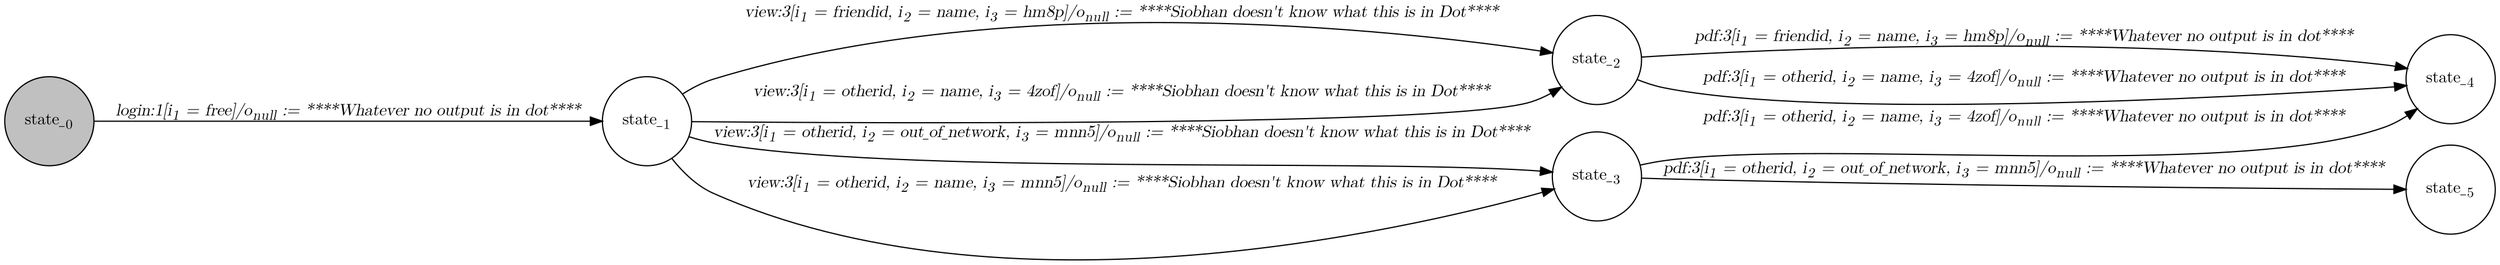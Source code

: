digraph LinkedInLTL{
   graph [rankdir="LR", fontname="Latin Modern Math"];
   node [color="black", fillcolor="white", shape="circle", style="filled", fontname="Latin Modern Math"];
   edge [fontname="Latin Modern Math"];

   State_0[fillcolor="gray", label=<state_<sub>0</sub>>];
   State_1[label=<state_<sub>1</sub>>];
   State_2[label=<state_<sub>2</sub>>];
   State_3[label=<state_<sub>3</sub>>];
   State_4[label=<state_<sub>4</sub>>];
   State_5[label=<state_<sub>5</sub>>];

   State_0->State_1[label=<<i>login:1&#91;i<sub>1</sub> = free&#93;/o<sub>null</sub> := ****Whatever no output is in dot****</i>>];
   State_1->State_2[label=<<i>view:3&#91;i<sub>1</sub> = friendid, i<sub>2</sub> = name, i<sub>3</sub> = hm8p&#93;/o<sub>null</sub> := ****Siobhan doesn't know what this is in Dot****</i>>];
   State_1->State_2[label=<<i>view:3&#91;i<sub>1</sub> = otherid, i<sub>2</sub> = name, i<sub>3</sub> = 4zof&#93;/o<sub>null</sub> := ****Siobhan doesn't know what this is in Dot****</i>>];
   State_1->State_3[label=<<i>view:3&#91;i<sub>1</sub> = otherid, i<sub>2</sub> = out_of_network, i<sub>3</sub> = mnn5&#93;/o<sub>null</sub> := ****Siobhan doesn't know what this is in Dot****</i>>];
   State_1->State_3[label=<<i>view:3&#91;i<sub>1</sub> = otherid, i<sub>2</sub> = name, i<sub>3</sub> = mnn5&#93;/o<sub>null</sub> := ****Siobhan doesn't know what this is in Dot****</i>>];
   State_2->State_4[label=<<i>pdf:3&#91;i<sub>1</sub> = friendid, i<sub>2</sub> = name, i<sub>3</sub> = hm8p&#93;/o<sub>null</sub> := ****Whatever no output is in dot****</i>>];
   State_3->State_4[label=<<i>pdf:3&#91;i<sub>1</sub> = otherid, i<sub>2</sub> = name, i<sub>3</sub> = 4zof&#93;/o<sub>null</sub> := ****Whatever no output is in dot****</i>>];
   State_2->State_4[label=<<i>pdf:3&#91;i<sub>1</sub> = otherid, i<sub>2</sub> = name, i<sub>3</sub> = 4zof&#93;/o<sub>null</sub> := ****Whatever no output is in dot****</i>>];
   State_3->State_5[label=<<i>pdf:3&#91;i<sub>1</sub> = otherid, i<sub>2</sub> = out_of_network, i<sub>3</sub> = mnn5&#93;/o<sub>null</sub> := ****Whatever no output is in dot****</i>>];
}
